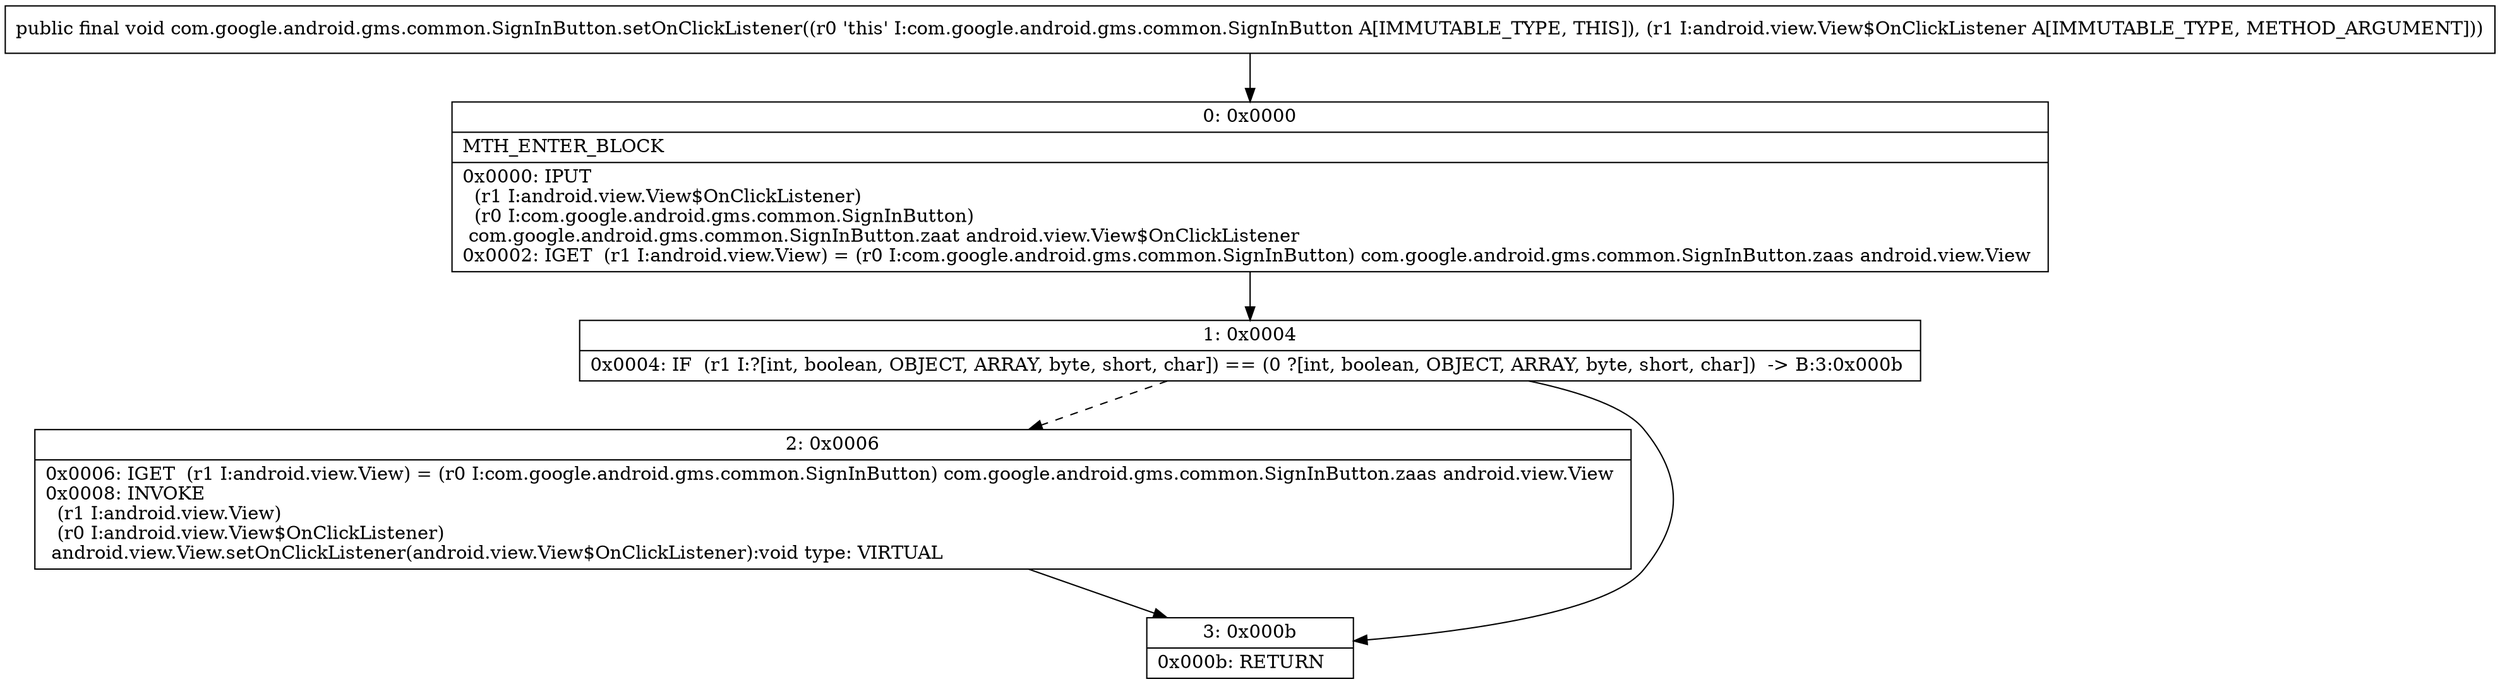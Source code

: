 digraph "CFG forcom.google.android.gms.common.SignInButton.setOnClickListener(Landroid\/view\/View$OnClickListener;)V" {
Node_0 [shape=record,label="{0\:\ 0x0000|MTH_ENTER_BLOCK\l|0x0000: IPUT  \l  (r1 I:android.view.View$OnClickListener)\l  (r0 I:com.google.android.gms.common.SignInButton)\l com.google.android.gms.common.SignInButton.zaat android.view.View$OnClickListener \l0x0002: IGET  (r1 I:android.view.View) = (r0 I:com.google.android.gms.common.SignInButton) com.google.android.gms.common.SignInButton.zaas android.view.View \l}"];
Node_1 [shape=record,label="{1\:\ 0x0004|0x0004: IF  (r1 I:?[int, boolean, OBJECT, ARRAY, byte, short, char]) == (0 ?[int, boolean, OBJECT, ARRAY, byte, short, char])  \-\> B:3:0x000b \l}"];
Node_2 [shape=record,label="{2\:\ 0x0006|0x0006: IGET  (r1 I:android.view.View) = (r0 I:com.google.android.gms.common.SignInButton) com.google.android.gms.common.SignInButton.zaas android.view.View \l0x0008: INVOKE  \l  (r1 I:android.view.View)\l  (r0 I:android.view.View$OnClickListener)\l android.view.View.setOnClickListener(android.view.View$OnClickListener):void type: VIRTUAL \l}"];
Node_3 [shape=record,label="{3\:\ 0x000b|0x000b: RETURN   \l}"];
MethodNode[shape=record,label="{public final void com.google.android.gms.common.SignInButton.setOnClickListener((r0 'this' I:com.google.android.gms.common.SignInButton A[IMMUTABLE_TYPE, THIS]), (r1 I:android.view.View$OnClickListener A[IMMUTABLE_TYPE, METHOD_ARGUMENT])) }"];
MethodNode -> Node_0;
Node_0 -> Node_1;
Node_1 -> Node_2[style=dashed];
Node_1 -> Node_3;
Node_2 -> Node_3;
}

